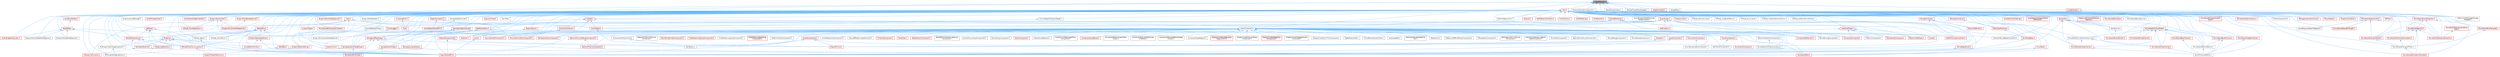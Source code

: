 digraph "ScopeRWLock.h"
{
 // INTERACTIVE_SVG=YES
 // LATEX_PDF_SIZE
  bgcolor="transparent";
  edge [fontname=Helvetica,fontsize=10,labelfontname=Helvetica,labelfontsize=10];
  node [fontname=Helvetica,fontsize=10,shape=box,height=0.2,width=0.4];
  Node1 [id="Node000001",label="ScopeRWLock.h",height=0.2,width=0.4,color="gray40", fillcolor="grey60", style="filled", fontcolor="black",tooltip=" "];
  Node1 -> Node2 [id="edge1_Node000001_Node000002",dir="back",color="steelblue1",style="solid",tooltip=" "];
  Node2 [id="Node000002",label="ActorComponent.h",height=0.2,width=0.4,color="grey40", fillcolor="white", style="filled",URL="$da/db1/ActorComponent_8h.html",tooltip=" "];
  Node2 -> Node3 [id="edge2_Node000002_Node000003",dir="back",color="steelblue1",style="solid",tooltip=" "];
  Node3 [id="Node000003",label="AIPerceptionComponent.h",height=0.2,width=0.4,color="grey40", fillcolor="white", style="filled",URL="$d6/d0a/AIPerceptionComponent_8h.html",tooltip=" "];
  Node2 -> Node4 [id="edge3_Node000002_Node000004",dir="back",color="steelblue1",style="solid",tooltip=" "];
  Node4 [id="Node000004",label="AIPerceptionStimuliSource\lComponent.h",height=0.2,width=0.4,color="grey40", fillcolor="white", style="filled",URL="$df/da3/AIPerceptionStimuliSourceComponent_8h.html",tooltip=" "];
  Node2 -> Node5 [id="edge4_Node000002_Node000005",dir="back",color="steelblue1",style="solid",tooltip=" "];
  Node5 [id="Node000005",label="ActorTextureStreamingBuild\lDataComponent.h",height=0.2,width=0.4,color="grey40", fillcolor="white", style="filled",URL="$d2/d6d/ActorTextureStreamingBuildDataComponent_8h.html",tooltip=" "];
  Node2 -> Node6 [id="edge5_Node000002_Node000006",dir="back",color="steelblue1",style="solid",tooltip=" "];
  Node6 [id="Node000006",label="AnimNextComponent.h",height=0.2,width=0.4,color="grey40", fillcolor="white", style="filled",URL="$d2/d67/AnimNextComponent_8h.html",tooltip=" "];
  Node2 -> Node7 [id="edge6_Node000002_Node000007",dir="back",color="steelblue1",style="solid",tooltip=" "];
  Node7 [id="Node000007",label="ApplicationLifecycleComponent.h",height=0.2,width=0.4,color="grey40", fillcolor="white", style="filled",URL="$de/db6/ApplicationLifecycleComponent_8h.html",tooltip=" "];
  Node2 -> Node8 [id="edge7_Node000002_Node000008",dir="back",color="steelblue1",style="solid",tooltip=" "];
  Node8 [id="Node000008",label="AsyncPhysicsInputComponent.h",height=0.2,width=0.4,color="grey40", fillcolor="white", style="filled",URL="$da/d20/AsyncPhysicsInputComponent_8h.html",tooltip=" "];
  Node2 -> Node9 [id="edge8_Node000002_Node000009",dir="back",color="steelblue1",style="solid",tooltip=" "];
  Node9 [id="Node000009",label="BlackboardComponent.h",height=0.2,width=0.4,color="red", fillcolor="#FFF0F0", style="filled",URL="$d9/d2d/BlackboardComponent_8h.html",tooltip=" "];
  Node2 -> Node35 [id="edge9_Node000002_Node000035",dir="back",color="steelblue1",style="solid",tooltip=" "];
  Node35 [id="Node000035",label="BlueprintComponentNodeSpawner.h",height=0.2,width=0.4,color="grey40", fillcolor="white", style="filled",URL="$d2/d98/BlueprintComponentNodeSpawner_8h.html",tooltip=" "];
  Node2 -> Node36 [id="edge10_Node000002_Node000036",dir="back",color="steelblue1",style="solid",tooltip=" "];
  Node36 [id="Node000036",label="BlueprintGraphDefinitions.h",height=0.2,width=0.4,color="red", fillcolor="#FFF0F0", style="filled",URL="$d7/d5e/BlueprintGraphDefinitions_8h.html",tooltip=" "];
  Node2 -> Node38 [id="edge11_Node000002_Node000038",dir="back",color="steelblue1",style="solid",tooltip=" "];
  Node38 [id="Node000038",label="BoundsCopyComponent.h",height=0.2,width=0.4,color="grey40", fillcolor="white", style="filled",URL="$d2/d10/BoundsCopyComponent_8h.html",tooltip=" "];
  Node2 -> Node39 [id="edge12_Node000002_Node000039",dir="back",color="steelblue1",style="solid",tooltip=" "];
  Node39 [id="Node000039",label="BrainComponent.h",height=0.2,width=0.4,color="red", fillcolor="#FFF0F0", style="filled",URL="$d6/dc0/BrainComponent_8h.html",tooltip=" "];
  Node2 -> Node68 [id="edge13_Node000002_Node000068",dir="back",color="steelblue1",style="solid",tooltip=" "];
  Node68 [id="Node000068",label="ChaosMoverBackend.h",height=0.2,width=0.4,color="grey40", fillcolor="white", style="filled",URL="$de/d0f/ChaosMoverBackend_8h.html",tooltip=" "];
  Node2 -> Node69 [id="edge14_Node000002_Node000069",dir="back",color="steelblue1",style="solid",tooltip=" "];
  Node69 [id="Node000069",label="Character.h",height=0.2,width=0.4,color="red", fillcolor="#FFF0F0", style="filled",URL="$db/dc7/Character_8h.html",tooltip=" "];
  Node69 -> Node72 [id="edge15_Node000069_Node000072",dir="back",color="steelblue1",style="solid",tooltip=" "];
  Node72 [id="Node000072",label="EngineMinimal.h",height=0.2,width=0.4,color="red", fillcolor="#FFF0F0", style="filled",URL="$d0/d2c/EngineMinimal_8h.html",tooltip=" "];
  Node2 -> Node74 [id="edge16_Node000002_Node000074",dir="back",color="steelblue1",style="solid",tooltip=" "];
  Node74 [id="Node000074",label="ClusterUnionReplicatedProxy\lComponent.h",height=0.2,width=0.4,color="grey40", fillcolor="white", style="filled",URL="$da/d2c/ClusterUnionReplicatedProxyComponent_8h.html",tooltip=" "];
  Node2 -> Node75 [id="edge17_Node000002_Node000075",dir="back",color="steelblue1",style="solid",tooltip=" "];
  Node75 [id="Node000075",label="ComponentAssetBroker.h",height=0.2,width=0.4,color="red", fillcolor="#FFF0F0", style="filled",URL="$da/ddd/ComponentAssetBroker_8h.html",tooltip=" "];
  Node2 -> Node77 [id="edge18_Node000002_Node000077",dir="back",color="steelblue1",style="solid",tooltip=" "];
  Node77 [id="Node000077",label="ComponentEditorContextMenu\lContex.h",height=0.2,width=0.4,color="grey40", fillcolor="white", style="filled",URL="$db/d71/ComponentEditorContextMenuContex_8h.html",tooltip=" "];
  Node2 -> Node78 [id="edge19_Node000002_Node000078",dir="back",color="steelblue1",style="solid",tooltip=" "];
  Node78 [id="Node000078",label="ComponentEditorUtils.h",height=0.2,width=0.4,color="red", fillcolor="#FFF0F0", style="filled",URL="$d0/d4b/ComponentEditorUtils_8h.html",tooltip=" "];
  Node2 -> Node81 [id="edge20_Node000002_Node000081",dir="back",color="steelblue1",style="solid",tooltip=" "];
  Node81 [id="Node000081",label="ComponentElementEditorCopy\lAndPaste.h",height=0.2,width=0.4,color="grey40", fillcolor="white", style="filled",URL="$da/d37/ComponentElementEditorCopyAndPaste_8h.html",tooltip=" "];
  Node2 -> Node82 [id="edge21_Node000002_Node000082",dir="back",color="steelblue1",style="solid",tooltip=" "];
  Node82 [id="Node000082",label="ComponentRecreateRenderState\lContext.h",height=0.2,width=0.4,color="grey40", fillcolor="white", style="filled",URL="$de/dd0/ComponentRecreateRenderStateContext_8h.html",tooltip=" "];
  Node2 -> Node83 [id="edge22_Node000002_Node000083",dir="back",color="steelblue1",style="solid",tooltip=" "];
  Node83 [id="Node000083",label="ComponentTypeRegistry.h",height=0.2,width=0.4,color="grey40", fillcolor="white", style="filled",URL="$dd/d81/ComponentTypeRegistry_8h.html",tooltip=" "];
  Node2 -> Node84 [id="edge23_Node000002_Node000084",dir="back",color="steelblue1",style="solid",tooltip=" "];
  Node84 [id="Node000084",label="ComponentVisualizer.h",height=0.2,width=0.4,color="red", fillcolor="#FFF0F0", style="filled",URL="$d3/d9b/ComponentVisualizer_8h.html",tooltip=" "];
  Node2 -> Node88 [id="edge24_Node000002_Node000088",dir="back",color="steelblue1",style="solid",tooltip=" "];
  Node88 [id="Node000088",label="DisplayClusterConfiguration\lTypes_ICVFX.h",height=0.2,width=0.4,color="red", fillcolor="#FFF0F0", style="filled",URL="$d3/dc4/DisplayClusterConfigurationTypes__ICVFX_8h.html",tooltip=" "];
  Node2 -> Node101 [id="edge25_Node000002_Node000101",dir="back",color="steelblue1",style="solid",tooltip=" "];
  Node101 [id="Node000101",label="DisplayClusterPreviewShare\lComponent.h",height=0.2,width=0.4,color="grey40", fillcolor="white", style="filled",URL="$d0/d2c/DisplayClusterPreviewShareComponent_8h.html",tooltip=" "];
  Node2 -> Node102 [id="edge26_Node000002_Node000102",dir="back",color="steelblue1",style="solid",tooltip=" "];
  Node102 [id="Node000102",label="DisplayClusterStageActor\lComponent.h",height=0.2,width=0.4,color="red", fillcolor="#FFF0F0", style="filled",URL="$d6/d98/DisplayClusterStageActorComponent_8h.html",tooltip=" "];
  Node2 -> Node105 [id="edge27_Node000002_Node000105",dir="back",color="steelblue1",style="solid",tooltip=" "];
  Node105 [id="Node000105",label="DisplayClusterStageGeometry\lComponent.h",height=0.2,width=0.4,color="grey40", fillcolor="white", style="filled",URL="$d2/df3/DisplayClusterStageGeometryComponent_8h.html",tooltip=" "];
  Node2 -> Node106 [id="edge28_Node000002_Node000106",dir="back",color="steelblue1",style="solid",tooltip=" "];
  Node106 [id="Node000106",label="DisplayClusterSyncTickComponent.h",height=0.2,width=0.4,color="grey40", fillcolor="white", style="filled",URL="$d5/d00/DisplayClusterSyncTickComponent_8h.html",tooltip=" "];
  Node2 -> Node107 [id="edge29_Node000002_Node000107",dir="back",color="steelblue1",style="solid",tooltip=" "];
  Node107 [id="Node000107",label="DlgReferenceTree.h",height=0.2,width=0.4,color="grey40", fillcolor="white", style="filled",URL="$db/dd3/DlgReferenceTree_8h.html",tooltip=" "];
  Node2 -> Node72 [id="edge30_Node000002_Node000072",dir="back",color="steelblue1",style="solid",tooltip=" "];
  Node2 -> Node108 [id="edge31_Node000002_Node000108",dir="back",color="steelblue1",style="solid",tooltip=" "];
  Node108 [id="Node000108",label="EngineSharedPCH.h",height=0.2,width=0.4,color="red", fillcolor="#FFF0F0", style="filled",URL="$dc/dbb/EngineSharedPCH_8h.html",tooltip=" "];
  Node2 -> Node110 [id="edge32_Node000002_Node000110",dir="back",color="steelblue1",style="solid",tooltip=" "];
  Node110 [id="Node000110",label="GameplayTasksComponent.h",height=0.2,width=0.4,color="red", fillcolor="#FFF0F0", style="filled",URL="$d6/d36/GameplayTasksComponent_8h.html",tooltip=" "];
  Node2 -> Node112 [id="edge33_Node000002_Node000112",dir="back",color="steelblue1",style="solid",tooltip=" "];
  Node112 [id="Node000112",label="InputComponent.h",height=0.2,width=0.4,color="red", fillcolor="#FFF0F0", style="filled",URL="$d4/de7/InputComponent_8h.html",tooltip=" "];
  Node112 -> Node72 [id="edge34_Node000112_Node000072",dir="back",color="steelblue1",style="solid",tooltip=" "];
  Node112 -> Node108 [id="edge35_Node000112_Node000108",dir="back",color="steelblue1",style="solid",tooltip=" "];
  Node2 -> Node116 [id="edge36_Node000002_Node000116",dir="back",color="steelblue1",style="solid",tooltip=" "];
  Node116 [id="Node000116",label="KismetReinstanceUtilities.h",height=0.2,width=0.4,color="grey40", fillcolor="white", style="filled",URL="$d4/dae/KismetReinstanceUtilities_8h.html",tooltip=" "];
  Node2 -> Node117 [id="edge37_Node000002_Node000117",dir="back",color="steelblue1",style="solid",tooltip=" "];
  Node117 [id="Node000117",label="LODSyncComponent.h",height=0.2,width=0.4,color="grey40", fillcolor="white", style="filled",URL="$d0/dbf/LODSyncComponent_8h.html",tooltip=" "];
  Node2 -> Node118 [id="edge38_Node000002_Node000118",dir="back",color="steelblue1",style="solid",tooltip=" "];
  Node118 [id="Node000118",label="LandscapeEdit.h",height=0.2,width=0.4,color="grey40", fillcolor="white", style="filled",URL="$df/d61/LandscapeEdit_8h.html",tooltip=" "];
  Node2 -> Node119 [id="edge39_Node000002_Node000119",dir="back",color="steelblue1",style="solid",tooltip=" "];
  Node119 [id="Node000119",label="Level.h",height=0.2,width=0.4,color="red", fillcolor="#FFF0F0", style="filled",URL="$d9/da2/Level_8h.html",tooltip=" "];
  Node119 -> Node108 [id="edge40_Node000119_Node000108",dir="back",color="steelblue1",style="solid",tooltip=" "];
  Node2 -> Node373 [id="edge41_Node000002_Node000373",dir="back",color="steelblue1",style="solid",tooltip=" "];
  Node373 [id="Node000373",label="MarkActorRenderStateDirty\lTask.h",height=0.2,width=0.4,color="grey40", fillcolor="white", style="filled",URL="$d0/d61/MarkActorRenderStateDirtyTask_8h.html",tooltip=" "];
  Node2 -> Node374 [id="edge42_Node000002_Node000374",dir="back",color="steelblue1",style="solid",tooltip=" "];
  Node374 [id="Node000374",label="MaterialList.h",height=0.2,width=0.4,color="grey40", fillcolor="white", style="filled",URL="$df/d0c/MaterialList_8h.html",tooltip=" "];
  Node2 -> Node375 [id="edge43_Node000002_Node000375",dir="back",color="steelblue1",style="solid",tooltip=" "];
  Node375 [id="Node000375",label="MetasoundOfflinePlayerComponent.h",height=0.2,width=0.4,color="grey40", fillcolor="white", style="filled",URL="$d8/d8f/MetasoundOfflinePlayerComponent_8h.html",tooltip=" "];
  Node2 -> Node376 [id="edge44_Node000002_Node000376",dir="back",color="steelblue1",style="solid",tooltip=" "];
  Node376 [id="Node000376",label="ModularVehicleBaseComponent.h",height=0.2,width=0.4,color="grey40", fillcolor="white", style="filled",URL="$d3/dc7/ModularVehicleBaseComponent_8h.html",tooltip=" "];
  Node2 -> Node377 [id="edge45_Node000002_Node000377",dir="back",color="steelblue1",style="solid",tooltip=" "];
  Node377 [id="Node000377",label="MovementComponent.h",height=0.2,width=0.4,color="red", fillcolor="#FFF0F0", style="filled",URL="$dd/dc8/MovementComponent_8h.html",tooltip=" "];
  Node2 -> Node404 [id="edge46_Node000002_Node000404",dir="back",color="steelblue1",style="solid",tooltip=" "];
  Node404 [id="Node000404",label="MoverComponent.h",height=0.2,width=0.4,color="red", fillcolor="#FFF0F0", style="filled",URL="$dc/d95/MoverComponent_8h.html",tooltip=" "];
  Node404 -> Node409 [id="edge47_Node000404_Node000409",dir="back",color="steelblue1",style="solid",tooltip=" "];
  Node409 [id="Node000409",label="NavMoverComponent.h",height=0.2,width=0.4,color="grey40", fillcolor="white", style="filled",URL="$df/dbc/NavMoverComponent_8h.html",tooltip=" "];
  Node2 -> Node412 [id="edge48_Node000002_Node000412",dir="back",color="steelblue1",style="solid",tooltip=" "];
  Node412 [id="Node000412",label="MoverDebugComponent.h",height=0.2,width=0.4,color="grey40", fillcolor="white", style="filled",URL="$d8/d6c/MoverDebugComponent_8h.html",tooltip=" "];
  Node2 -> Node413 [id="edge49_Node000002_Node000413",dir="back",color="steelblue1",style="solid",tooltip=" "];
  Node413 [id="Node000413",label="MoverNetworkPredictionLiaison.h",height=0.2,width=0.4,color="grey40", fillcolor="white", style="filled",URL="$d3/da4/MoverNetworkPredictionLiaison_8h.html",tooltip=" "];
  Node2 -> Node414 [id="edge50_Node000002_Node000414",dir="back",color="steelblue1",style="solid",tooltip=" "];
  Node414 [id="Node000414",label="MoverStandaloneLiaison.h",height=0.2,width=0.4,color="grey40", fillcolor="white", style="filled",URL="$dd/d84/MoverStandaloneLiaison_8h.html",tooltip=" "];
  Node2 -> Node415 [id="edge51_Node000002_Node000415",dir="back",color="steelblue1",style="solid",tooltip=" "];
  Node415 [id="Node000415",label="MusicClockComponent.h",height=0.2,width=0.4,color="red", fillcolor="#FFF0F0", style="filled",URL="$dc/dd9/MusicClockComponent_8h.html",tooltip=" "];
  Node415 -> Node417 [id="edge52_Node000415_Node000417",dir="back",color="steelblue1",style="solid",tooltip=" "];
  Node417 [id="Node000417",label="MusicTempometerComponent.h",height=0.2,width=0.4,color="grey40", fillcolor="white", style="filled",URL="$d9/ddf/MusicTempometerComponent_8h.html",tooltip=" "];
  Node2 -> Node417 [id="edge53_Node000002_Node000417",dir="back",color="steelblue1",style="solid",tooltip=" "];
  Node2 -> Node409 [id="edge54_Node000002_Node000409",dir="back",color="steelblue1",style="solid",tooltip=" "];
  Node2 -> Node392 [id="edge55_Node000002_Node000392",dir="back",color="steelblue1",style="solid",tooltip=" "];
  Node392 [id="Node000392",label="NetworkPhysicsComponent.h",height=0.2,width=0.4,color="red", fillcolor="#FFF0F0", style="filled",URL="$d5/dcb/NetworkPhysicsComponent_8h.html",tooltip=" "];
  Node2 -> Node418 [id="edge56_Node000002_Node000418",dir="back",color="steelblue1",style="solid",tooltip=" "];
  Node418 [id="Node000418",label="NetworkPhysicsSettingsComponent.h",height=0.2,width=0.4,color="red", fillcolor="#FFF0F0", style="filled",URL="$dc/dea/NetworkPhysicsSettingsComponent_8h.html",tooltip=" "];
  Node418 -> Node392 [id="edge57_Node000418_Node000392",dir="back",color="steelblue1",style="solid",tooltip=" "];
  Node2 -> Node420 [id="edge58_Node000002_Node000420",dir="back",color="steelblue1",style="solid",tooltip=" "];
  Node420 [id="Node000420",label="NetworkPredictionComponent.h",height=0.2,width=0.4,color="grey40", fillcolor="white", style="filled",URL="$d9/d97/NetworkPredictionComponent_8h.html",tooltip=" "];
  Node420 -> Node413 [id="edge59_Node000420_Node000413",dir="back",color="steelblue1",style="solid",tooltip=" "];
  Node2 -> Node421 [id="edge60_Node000002_Node000421",dir="back",color="steelblue1",style="solid",tooltip=" "];
  Node421 [id="Node000421",label="NetworkPredictionPhysics\lComponent.h",height=0.2,width=0.4,color="grey40", fillcolor="white", style="filled",URL="$d1/d6b/NetworkPredictionPhysicsComponent_8h.html",tooltip=" "];
  Node2 -> Node380 [id="edge61_Node000002_Node000380",dir="back",color="steelblue1",style="solid",tooltip=" "];
  Node380 [id="Node000380",label="PathFollowingComponent.h",height=0.2,width=0.4,color="red", fillcolor="#FFF0F0", style="filled",URL="$d5/d0b/PathFollowingComponent_8h.html",tooltip=" "];
  Node2 -> Node422 [id="edge62_Node000002_Node000422",dir="back",color="steelblue1",style="solid",tooltip=" "];
  Node422 [id="Node000422",label="PawnNoiseEmitterComponent.h",height=0.2,width=0.4,color="red", fillcolor="#FFF0F0", style="filled",URL="$de/d71/PawnNoiseEmitterComponent_8h.html",tooltip=" "];
  Node2 -> Node423 [id="edge63_Node000002_Node000423",dir="back",color="steelblue1",style="solid",tooltip=" "];
  Node423 [id="Node000423",label="PawnSensingComponent.h",height=0.2,width=0.4,color="grey40", fillcolor="white", style="filled",URL="$d0/d30/PawnSensingComponent_8h.html",tooltip=" "];
  Node2 -> Node424 [id="edge64_Node000002_Node000424",dir="back",color="steelblue1",style="solid",tooltip=" "];
  Node424 [id="Node000424",label="PhysicalAnimationComponent.h",height=0.2,width=0.4,color="red", fillcolor="#FFF0F0", style="filled",URL="$de/d7f/PhysicalAnimationComponent_8h.html",tooltip=" "];
  Node2 -> Node426 [id="edge65_Node000002_Node000426",dir="back",color="steelblue1",style="solid",tooltip=" "];
  Node426 [id="Node000426",label="PhysicsHandleComponent.h",height=0.2,width=0.4,color="red", fillcolor="#FFF0F0", style="filled",URL="$d5/dd0/PhysicsHandleComponent_8h.html",tooltip=" "];
  Node2 -> Node427 [id="edge66_Node000002_Node000427",dir="back",color="steelblue1",style="solid",tooltip=" "];
  Node427 [id="Node000427",label="PixelStreaming2InputComponent.h",height=0.2,width=0.4,color="red", fillcolor="#FFF0F0", style="filled",URL="$da/dda/PixelStreaming2InputComponent_8h.html",tooltip=" "];
  Node2 -> Node429 [id="edge67_Node000002_Node000429",dir="back",color="steelblue1",style="solid",tooltip=" "];
  Node429 [id="Node000429",label="PixelStreamingInputComponent.h",height=0.2,width=0.4,color="grey40", fillcolor="white", style="filled",URL="$d5/d26/PixelStreamingInputComponent_8h.html",tooltip=" "];
  Node2 -> Node430 [id="edge68_Node000002_Node000430",dir="back",color="steelblue1",style="solid",tooltip=" "];
  Node430 [id="Node000430",label="PixelStreamingSignalling\lComponent.h",height=0.2,width=0.4,color="red", fillcolor="#FFF0F0", style="filled",URL="$df/d48/PixelStreamingSignallingComponent_8h.html",tooltip=" "];
  Node2 -> Node432 [id="edge69_Node000002_Node000432",dir="back",color="steelblue1",style="solid",tooltip=" "];
  Node432 [id="Node000432",label="PlatformEventsComponent.h",height=0.2,width=0.4,color="grey40", fillcolor="white", style="filled",URL="$d7/db9/PlatformEventsComponent_8h.html",tooltip=" "];
  Node2 -> Node433 [id="edge70_Node000002_Node000433",dir="back",color="steelblue1",style="solid",tooltip=" "];
  Node433 [id="Node000433",label="SComponentClassCombo.h",height=0.2,width=0.4,color="grey40", fillcolor="white", style="filled",URL="$dc/df2/SComponentClassCombo_8h.html",tooltip=" "];
  Node433 -> Node302 [id="edge71_Node000433_Node000302",dir="back",color="steelblue1",style="solid",tooltip=" "];
  Node302 [id="Node000302",label="SSCSEditor.h",height=0.2,width=0.4,color="grey40", fillcolor="white", style="filled",URL="$d0/d2e/SSCSEditor_8h.html",tooltip=" "];
  Node2 -> Node302 [id="edge72_Node000002_Node000302",dir="back",color="steelblue1",style="solid",tooltip=" "];
  Node2 -> Node434 [id="edge73_Node000002_Node000434",dir="back",color="steelblue1",style="solid",tooltip=" "];
  Node434 [id="Node000434",label="SceneComponent.h",height=0.2,width=0.4,color="red", fillcolor="#FFF0F0", style="filled",URL="$dd/de8/SceneComponent_8h.html",tooltip=" "];
  Node434 -> Node72 [id="edge74_Node000434_Node000072",dir="back",color="steelblue1",style="solid",tooltip=" "];
  Node434 -> Node108 [id="edge75_Node000434_Node000108",dir="back",color="steelblue1",style="solid",tooltip=" "];
  Node434 -> Node377 [id="edge76_Node000434_Node000377",dir="back",color="steelblue1",style="solid",tooltip=" "];
  Node434 -> Node302 [id="edge77_Node000434_Node000302",dir="back",color="steelblue1",style="solid",tooltip=" "];
  Node2 -> Node1872 [id="edge78_Node000002_Node001872",dir="back",color="steelblue1",style="solid",tooltip=" "];
  Node1872 [id="Node001872",label="Selection.h",height=0.2,width=0.4,color="red", fillcolor="#FFF0F0", style="filled",URL="$d9/d60/Editor_2UnrealEd_2Public_2Selection_8h.html",tooltip=" "];
  Node2 -> Node1877 [id="edge79_Node000002_Node001877",dir="back",color="steelblue1",style="solid",tooltip=" "];
  Node1877 [id="Node001877",label="SmartObjectUserComponent.h",height=0.2,width=0.4,color="grey40", fillcolor="white", style="filled",URL="$d5/d23/SmartObjectUserComponent_8h.html",tooltip=" "];
  Node2 -> Node1878 [id="edge80_Node000002_Node001878",dir="back",color="steelblue1",style="solid",tooltip=" "];
  Node1878 [id="Node001878",label="SourceEffectEnvelopeFollower.h",height=0.2,width=0.4,color="grey40", fillcolor="white", style="filled",URL="$d9/d77/SourceEffectEnvelopeFollower_8h.html",tooltip=" "];
  Node2 -> Node1879 [id="edge81_Node000002_Node001879",dir="back",color="steelblue1",style="solid",tooltip=" "];
  Node1879 [id="Node001879",label="TimelineComponent.h",height=0.2,width=0.4,color="red", fillcolor="#FFF0F0", style="filled",URL="$d8/d17/TimelineComponent_8h.html",tooltip=" "];
  Node2 -> Node783 [id="edge82_Node000002_Node000783",dir="back",color="steelblue1",style="solid",tooltip=" "];
  Node783 [id="Node000783",label="TraceFilter.h",height=0.2,width=0.4,color="red", fillcolor="#FFF0F0", style="filled",URL="$de/dc1/TraceFilter_8h.html",tooltip=" "];
  Node2 -> Node1881 [id="edge83_Node000002_Node001881",dir="back",color="steelblue1",style="solid",tooltip=" "];
  Node1881 [id="Node001881",label="WaterTerrainComponent.h",height=0.2,width=0.4,color="red", fillcolor="#FFF0F0", style="filled",URL="$d2/dd6/WaterTerrainComponent_8h.html",tooltip=" "];
  Node2 -> Node1882 [id="edge84_Node000002_Node001882",dir="back",color="steelblue1",style="solid",tooltip=" "];
  Node1882 [id="Node001882",label="WorldPartitionStreamingSource\lComponent.h",height=0.2,width=0.4,color="grey40", fillcolor="white", style="filled",URL="$dd/d3c/WorldPartitionStreamingSourceComponent_8h.html",tooltip=" "];
  Node1 -> Node1883 [id="edge85_Node000001_Node001883",dir="back",color="steelblue1",style="solid",tooltip=" "];
  Node1883 [id="Node001883",label="Class.h",height=0.2,width=0.4,color="red", fillcolor="#FFF0F0", style="filled",URL="$d4/d05/Class_8h.html",tooltip=" "];
  Node1883 -> Node1884 [id="edge86_Node001883_Node001884",dir="back",color="steelblue1",style="solid",tooltip=" "];
  Node1884 [id="Node001884",label="ARFilter.h",height=0.2,width=0.4,color="red", fillcolor="#FFF0F0", style="filled",URL="$da/df2/ARFilter_8h.html",tooltip=" "];
  Node1883 -> Node1964 [id="edge87_Node001883_Node001964",dir="back",color="steelblue1",style="solid",tooltip=" "];
  Node1964 [id="Node001964",label="AnimNodeBase.h",height=0.2,width=0.4,color="red", fillcolor="#FFF0F0", style="filled",URL="$d9/dce/AnimNodeBase_8h.html",tooltip=" "];
  Node1964 -> Node108 [id="edge88_Node001964_Node000108",dir="back",color="steelblue1",style="solid",tooltip=" "];
  Node1883 -> Node1983 [id="edge89_Node001883_Node001983",dir="back",color="steelblue1",style="solid",tooltip=" "];
  Node1983 [id="Node001983",label="ArchiveObjectPropertyMapper.h",height=0.2,width=0.4,color="grey40", fillcolor="white", style="filled",URL="$dc/d9a/ArchiveObjectPropertyMapper_8h.html",tooltip=" "];
  Node1983 -> Node1984 [id="edge90_Node001983_Node001984",dir="back",color="steelblue1",style="solid",tooltip=" "];
  Node1984 [id="Node001984",label="CoreUObject.h",height=0.2,width=0.4,color="red", fillcolor="#FFF0F0", style="filled",URL="$d0/ded/CoreUObject_8h.html",tooltip=" "];
  Node1984 -> Node72 [id="edge91_Node001984_Node000072",dir="back",color="steelblue1",style="solid",tooltip=" "];
  Node1883 -> Node1989 [id="edge92_Node001883_Node001989",dir="back",color="steelblue1",style="solid",tooltip=" "];
  Node1989 [id="Node001989",label="AssetBundleData.h",height=0.2,width=0.4,color="red", fillcolor="#FFF0F0", style="filled",URL="$df/d47/AssetBundleData_8h.html",tooltip=" "];
  Node1989 -> Node1990 [id="edge93_Node001989_Node001990",dir="back",color="steelblue1",style="solid",tooltip=" "];
  Node1990 [id="Node001990",label="AssetData.h",height=0.2,width=0.4,color="red", fillcolor="#FFF0F0", style="filled",URL="$d9/d19/AssetData_8h.html",tooltip=" "];
  Node1990 -> Node2016 [id="edge94_Node001990_Node002016",dir="back",color="steelblue1",style="solid",tooltip=" "];
  Node2016 [id="Node002016",label="AudioWidgetSubsystem.h",height=0.2,width=0.4,color="red", fillcolor="#FFF0F0", style="filled",URL="$de/d1b/AudioWidgetSubsystem_8h.html",tooltip=" "];
  Node1990 -> Node2017 [id="edge95_Node001990_Node002017",dir="back",color="steelblue1",style="solid",tooltip=" "];
  Node2017 [id="Node002017",label="BlueprintActionDatabaseRegistrar.h",height=0.2,width=0.4,color="grey40", fillcolor="white", style="filled",URL="$d5/d5d/BlueprintActionDatabaseRegistrar_8h.html",tooltip=" "];
  Node1990 -> Node2018 [id="edge96_Node001990_Node002018",dir="back",color="steelblue1",style="solid",tooltip=" "];
  Node2018 [id="Node002018",label="BlueprintAssetNodeSpawner.h",height=0.2,width=0.4,color="grey40", fillcolor="white", style="filled",URL="$d2/d56/BlueprintAssetNodeSpawner_8h.html",tooltip=" "];
  Node1990 -> Node2100 [id="edge97_Node001990_Node002100",dir="back",color="steelblue1",style="solid",tooltip=" "];
  Node2100 [id="Node002100",label="EdGraphSchema_K2.h",height=0.2,width=0.4,color="red", fillcolor="#FFF0F0", style="filled",URL="$d0/dcf/EdGraphSchema__K2_8h.html",tooltip=" "];
  Node2100 -> Node2103 [id="edge98_Node002100_Node002103",dir="back",color="steelblue1",style="solid",tooltip=" "];
  Node2103 [id="Node002103",label="BlueprintEditorUtils.h",height=0.2,width=0.4,color="red", fillcolor="#FFF0F0", style="filled",URL="$d7/d3d/BlueprintEditorUtils_8h.html",tooltip=" "];
  Node2100 -> Node36 [id="edge99_Node002100_Node000036",dir="back",color="steelblue1",style="solid",tooltip=" "];
  Node2100 -> Node2104 [id="edge100_Node002100_Node002104",dir="back",color="steelblue1",style="solid",tooltip=" "];
  Node2104 [id="Node002104",label="EdGraphSchema_K2_Actions.h",height=0.2,width=0.4,color="red", fillcolor="#FFF0F0", style="filled",URL="$d8/d9c/EdGraphSchema__K2__Actions_8h.html",tooltip=" "];
  Node2104 -> Node36 [id="edge101_Node002104_Node000036",dir="back",color="steelblue1",style="solid",tooltip=" "];
  Node1990 -> Node108 [id="edge102_Node001990_Node000108",dir="back",color="steelblue1",style="solid",tooltip=" "];
  Node1883 -> Node2200 [id="edge103_Node001883_Node002200",dir="back",color="steelblue1",style="solid",tooltip=" "];
  Node2200 [id="Node002200",label="AssetCompilingManager.h",height=0.2,width=0.4,color="grey40", fillcolor="white", style="filled",URL="$d2/d23/AssetCompilingManager_8h.html",tooltip=" "];
  Node1883 -> Node1990 [id="edge104_Node001883_Node001990",dir="back",color="steelblue1",style="solid",tooltip=" "];
  Node1883 -> Node2201 [id="edge105_Node001883_Node002201",dir="back",color="steelblue1",style="solid",tooltip=" "];
  Node2201 [id="Node002201",label="AssetManagerTypes.h",height=0.2,width=0.4,color="red", fillcolor="#FFF0F0", style="filled",URL="$d6/d98/AssetManagerTypes_8h.html",tooltip=" "];
  Node1883 -> Node2203 [id="edge106_Node001883_Node002203",dir="back",color="steelblue1",style="solid",tooltip=" "];
  Node2203 [id="Node002203",label="Attenuation.h",height=0.2,width=0.4,color="red", fillcolor="#FFF0F0", style="filled",URL="$d3/d18/Attenuation_8h.html",tooltip=" "];
  Node1883 -> Node2215 [id="edge107_Node001883_Node002215",dir="back",color="steelblue1",style="solid",tooltip=" "];
  Node2215 [id="Node002215",label="AttributesContainer.h",height=0.2,width=0.4,color="red", fillcolor="#FFF0F0", style="filled",URL="$d7/db7/AttributesContainer_8h.html",tooltip=" "];
  Node2215 -> Node2216 [id="edge108_Node002215_Node002216",dir="back",color="steelblue1",style="solid",tooltip=" "];
  Node2216 [id="Node002216",label="AttributesRuntime.h",height=0.2,width=0.4,color="red", fillcolor="#FFF0F0", style="filled",URL="$dc/dc1/AttributesRuntime_8h.html",tooltip=" "];
  Node2216 -> Node1964 [id="edge109_Node002216_Node001964",dir="back",color="steelblue1",style="solid",tooltip=" "];
  Node1883 -> Node2216 [id="edge110_Node001883_Node002216",dir="back",color="steelblue1",style="solid",tooltip=" "];
  Node1883 -> Node2224 [id="edge111_Node001883_Node002224",dir="back",color="steelblue1",style="solid",tooltip=" "];
  Node2224 [id="Node002224",label="AudioPanelWidgetInterface.h",height=0.2,width=0.4,color="red", fillcolor="#FFF0F0", style="filled",URL="$da/d52/AudioPanelWidgetInterface_8h.html",tooltip=" "];
  Node1883 -> Node489 [id="edge112_Node001883_Node000489",dir="back",color="steelblue1",style="solid",tooltip=" "];
  Node489 [id="Node000489",label="AudioVolume.h",height=0.2,width=0.4,color="red", fillcolor="#FFF0F0", style="filled",URL="$dd/dbb/AudioVolume_8h.html",tooltip=" "];
  Node489 -> Node108 [id="edge113_Node000489_Node000108",dir="back",color="steelblue1",style="solid",tooltip=" "];
  Node1883 -> Node2016 [id="edge114_Node001883_Node002016",dir="back",color="steelblue1",style="solid",tooltip=" "];
  Node1883 -> Node294 [id="edge115_Node001883_Node000294",dir="back",color="steelblue1",style="solid",tooltip=" "];
  Node294 [id="Node000294",label="BPVariableDragDropAction.h",height=0.2,width=0.4,color="grey40", fillcolor="white", style="filled",URL="$dd/d23/BPVariableDragDropAction_8h.html",tooltip=" "];
  Node1883 -> Node2226 [id="edge116_Node001883_Node002226",dir="back",color="steelblue1",style="solid",tooltip=" "];
  Node2226 [id="Node002226",label="BehaviorTreeTypes.h",height=0.2,width=0.4,color="red", fillcolor="#FFF0F0", style="filled",URL="$db/d7c/BehaviorTreeTypes_8h.html",tooltip=" "];
  Node1883 -> Node2259 [id="edge117_Node001883_Node002259",dir="back",color="steelblue1",style="solid",tooltip=" "];
  Node2259 [id="Node002259",label="Blueprint.h",height=0.2,width=0.4,color="red", fillcolor="#FFF0F0", style="filled",URL="$d8/d4d/Blueprint_8h.html",tooltip=" "];
  Node2259 -> Node294 [id="edge118_Node002259_Node000294",dir="back",color="steelblue1",style="solid",tooltip=" "];
  Node2259 -> Node1875 [id="edge119_Node002259_Node001875",dir="back",color="steelblue1",style="solid",tooltip=" "];
  Node1875 [id="Node001875",label="BlueprintEditorSettings.h",height=0.2,width=0.4,color="red", fillcolor="#FFF0F0", style="filled",URL="$d4/dbc/BlueprintEditorSettings_8h.html",tooltip=" "];
  Node2259 -> Node2103 [id="edge120_Node002259_Node002103",dir="back",color="steelblue1",style="solid",tooltip=" "];
  Node2259 -> Node2104 [id="edge121_Node002259_Node002104",dir="back",color="steelblue1",style="solid",tooltip=" "];
  Node2259 -> Node108 [id="edge122_Node002259_Node000108",dir="back",color="steelblue1",style="solid",tooltip=" "];
  Node2259 -> Node1160 [id="edge123_Node002259_Node001160",dir="back",color="steelblue1",style="solid",tooltip=" "];
  Node1160 [id="Node001160",label="KismetEditorUtilities.h",height=0.2,width=0.4,color="red", fillcolor="#FFF0F0", style="filled",URL="$d4/d72/KismetEditorUtilities_8h.html",tooltip=" "];
  Node2259 -> Node2332 [id="edge124_Node002259_Node002332",dir="back",color="steelblue1",style="solid",tooltip=" "];
  Node2332 [id="Node002332",label="MemberReference.h",height=0.2,width=0.4,color="red", fillcolor="#FFF0F0", style="filled",URL="$dc/d3d/MemberReference_8h.html",tooltip=" "];
  Node2332 -> Node108 [id="edge125_Node002332_Node000108",dir="back",color="steelblue1",style="solid",tooltip=" "];
  Node2332 -> Node2040 [id="edge126_Node002332_Node002040",dir="back",color="steelblue1",style="solid",tooltip=" "];
  Node2040 [id="Node002040",label="K2Node_CallFunction.h",height=0.2,width=0.4,color="red", fillcolor="#FFF0F0", style="filled",URL="$d5/d5f/K2Node__CallFunction_8h.html",tooltip=" "];
  Node2259 -> Node299 [id="edge127_Node002259_Node000299",dir="back",color="steelblue1",style="solid",tooltip=" "];
  Node299 [id="Node000299",label="MyBlueprintItemDragDropAction.h",height=0.2,width=0.4,color="grey40", fillcolor="white", style="filled",URL="$da/d11/MyBlueprintItemDragDropAction_8h.html",tooltip=" "];
  Node299 -> Node294 [id="edge128_Node000299_Node000294",dir="back",color="steelblue1",style="solid",tooltip=" "];
  Node1883 -> Node2017 [id="edge129_Node001883_Node002017",dir="back",color="steelblue1",style="solid",tooltip=" "];
  Node1883 -> Node2342 [id="edge130_Node001883_Node002342",dir="back",color="steelblue1",style="solid",tooltip=" "];
  Node2342 [id="Node002342",label="BlueprintActionFilter.h",height=0.2,width=0.4,color="red", fillcolor="#FFF0F0", style="filled",URL="$d5/d2a/BlueprintActionFilter_8h.html",tooltip=" "];
  Node2342 -> Node35 [id="edge131_Node002342_Node000035",dir="back",color="steelblue1",style="solid",tooltip=" "];
  Node2342 -> Node2277 [id="edge132_Node002342_Node002277",dir="back",color="steelblue1",style="solid",tooltip=" "];
  Node2277 [id="Node002277",label="BlueprintFunctionNodeSpawner.h",height=0.2,width=0.4,color="red", fillcolor="#FFF0F0", style="filled",URL="$d0/d59/BlueprintFunctionNodeSpawner_8h.html",tooltip=" "];
  Node2342 -> Node2040 [id="edge133_Node002342_Node002040",dir="back",color="steelblue1",style="solid",tooltip=" "];
  Node2342 -> Node2322 [id="edge134_Node002342_Node002322",dir="back",color="steelblue1",style="solid",tooltip=" "];
  Node2322 [id="Node002322",label="K2Node_StructOperation.h",height=0.2,width=0.4,color="red", fillcolor="#FFF0F0", style="filled",URL="$d1/d1c/K2Node__StructOperation_8h.html",tooltip=" "];
  Node1883 -> Node2018 [id="edge135_Node001883_Node002018",dir="back",color="steelblue1",style="solid",tooltip=" "];
  Node1883 -> Node1875 [id="edge136_Node001883_Node001875",dir="back",color="steelblue1",style="solid",tooltip=" "];
  Node1883 -> Node2103 [id="edge137_Node001883_Node002103",dir="back",color="steelblue1",style="solid",tooltip=" "];
  Node1883 -> Node2073 [id="edge138_Node001883_Node002073",dir="back",color="steelblue1",style="solid",tooltip=" "];
  Node2073 [id="Node002073",label="BlueprintEventNodeSpawner.h",height=0.2,width=0.4,color="red", fillcolor="#FFF0F0", style="filled",URL="$d4/dd3/BlueprintEventNodeSpawner_8h.html",tooltip=" "];
  Node1883 -> Node2276 [id="edge139_Node001883_Node002276",dir="back",color="steelblue1",style="solid",tooltip=" "];
  Node2276 [id="Node002276",label="BlueprintFieldNodeSpawner.h",height=0.2,width=0.4,color="red", fillcolor="#FFF0F0", style="filled",URL="$da/d70/BlueprintFieldNodeSpawner_8h.html",tooltip=" "];
  Node2276 -> Node2277 [id="edge140_Node002276_Node002277",dir="back",color="steelblue1",style="solid",tooltip=" "];
  Node1883 -> Node2277 [id="edge141_Node001883_Node002277",dir="back",color="steelblue1",style="solid",tooltip=" "];
  Node1883 -> Node2346 [id="edge142_Node001883_Node002346",dir="back",color="steelblue1",style="solid",tooltip=" "];
  Node2346 [id="Node002346",label="BlueprintGeneratedClass.h",height=0.2,width=0.4,color="red", fillcolor="#FFF0F0", style="filled",URL="$d6/d77/BlueprintGeneratedClass_8h.html",tooltip=" "];
  Node2346 -> Node108 [id="edge143_Node002346_Node000108",dir="back",color="steelblue1",style="solid",tooltip=" "];
  Node2346 -> Node1160 [id="edge144_Node002346_Node001160",dir="back",color="steelblue1",style="solid",tooltip=" "];
  Node1883 -> Node2349 [id="edge145_Node001883_Node002349",dir="back",color="steelblue1",style="solid",tooltip=" "];
  Node2349 [id="Node002349",label="BlueprintNodeHelpers.h",height=0.2,width=0.4,color="grey40", fillcolor="white", style="filled",URL="$df/d9b/BlueprintNodeHelpers_8h.html",tooltip=" "];
  Node1883 -> Node556 [id="edge146_Node001883_Node000556",dir="back",color="steelblue1",style="solid",tooltip=" "];
  Node556 [id="Node000556",label="BodyInstance.h",height=0.2,width=0.4,color="red", fillcolor="#FFF0F0", style="filled",URL="$d3/d42/BodyInstance_8h.html",tooltip=" "];
  Node556 -> Node108 [id="edge147_Node000556_Node000108",dir="back",color="steelblue1",style="solid",tooltip=" "];
  Node1883 -> Node2335 [id="edge148_Node001883_Node002335",dir="back",color="steelblue1",style="solid",tooltip=" "];
  Node2335 [id="Node002335",label="BuiltInChannelEditors.h",height=0.2,width=0.4,color="grey40", fillcolor="white", style="filled",URL="$df/daf/BuiltInChannelEditors_8h.html",tooltip=" "];
  Node1883 -> Node2350 [id="edge149_Node001883_Node002350",dir="back",color="steelblue1",style="solid",tooltip=" "];
  Node2350 [id="Node002350",label="Casts.h",height=0.2,width=0.4,color="red", fillcolor="#FFF0F0", style="filled",URL="$d4/d55/Casts_8h.html",tooltip=" "];
  Node2350 -> Node1984 [id="edge150_Node002350_Node001984",dir="back",color="steelblue1",style="solid",tooltip=" "];
  Node2350 -> Node2358 [id="edge151_Node002350_Node002358",dir="back",color="steelblue1",style="solid",tooltip=" "];
  Node2358 [id="Node002358",label="CoreUObjectSharedPCH.h",height=0.2,width=0.4,color="red", fillcolor="#FFF0F0", style="filled",URL="$de/d2f/CoreUObjectSharedPCH_8h.html",tooltip=" "];
  Node2350 -> Node2360 [id="edge152_Node002350_Node002360",dir="back",color="steelblue1",style="solid",tooltip=" "];
  Node2360 [id="Node002360",label="EdGraph.h",height=0.2,width=0.4,color="red", fillcolor="#FFF0F0", style="filled",URL="$dd/dae/EdGraph_8h.html",tooltip=" "];
  Node2360 -> Node2103 [id="edge153_Node002360_Node002103",dir="back",color="steelblue1",style="solid",tooltip=" "];
  Node2360 -> Node2100 [id="edge154_Node002360_Node002100",dir="back",color="steelblue1",style="solid",tooltip=" "];
  Node2360 -> Node2104 [id="edge155_Node002360_Node002104",dir="back",color="steelblue1",style="solid",tooltip=" "];
  Node2360 -> Node108 [id="edge156_Node002360_Node000108",dir="back",color="steelblue1",style="solid",tooltip=" "];
  Node2350 -> Node2376 [id="edge157_Node002350_Node002376",dir="back",color="steelblue1",style="solid",tooltip=" "];
  Node2376 [id="Node002376",label="EdGraphPin.h",height=0.2,width=0.4,color="red", fillcolor="#FFF0F0", style="filled",URL="$da/d52/EdGraphPin_8h.html",tooltip=" "];
  Node2376 -> Node2259 [id="edge158_Node002376_Node002259",dir="back",color="steelblue1",style="solid",tooltip=" "];
  Node2376 -> Node2346 [id="edge159_Node002376_Node002346",dir="back",color="steelblue1",style="solid",tooltip=" "];
  Node2376 -> Node2100 [id="edge160_Node002376_Node002100",dir="back",color="steelblue1",style="solid",tooltip=" "];
  Node2376 -> Node2104 [id="edge161_Node002376_Node002104",dir="back",color="steelblue1",style="solid",tooltip=" "];
  Node2376 -> Node108 [id="edge162_Node002376_Node000108",dir="back",color="steelblue1",style="solid",tooltip=" "];
  Node2376 -> Node2318 [id="edge163_Node002376_Node002318",dir="back",color="steelblue1",style="solid",tooltip=" "];
  Node2318 [id="Node002318",label="K2Node_Select.h",height=0.2,width=0.4,color="grey40", fillcolor="white", style="filled",URL="$d2/de5/K2Node__Select_8h.html",tooltip=" "];
  Node2318 -> Node36 [id="edge164_Node002318_Node000036",dir="back",color="steelblue1",style="solid",tooltip=" "];
  Node2376 -> Node2094 [id="edge165_Node002376_Node002094",dir="back",color="steelblue1",style="solid",tooltip=" "];
  Node2094 [id="Node002094",label="K2Node_SwitchEnum.h",height=0.2,width=0.4,color="grey40", fillcolor="white", style="filled",URL="$d1/df5/K2Node__SwitchEnum_8h.html",tooltip=" "];
  Node2350 -> Node2104 [id="edge166_Node002350_Node002104",dir="back",color="steelblue1",style="solid",tooltip=" "];
  Node2350 -> Node3440 [id="edge167_Node002350_Node003440",dir="back",color="steelblue1",style="solid",tooltip=" "];
  Node3440 [id="Node003440",label="LiveLinkTypes.h",height=0.2,width=0.4,color="red", fillcolor="#FFF0F0", style="filled",URL="$d2/d4c/LiveLinkTypes_8h.html",tooltip=" "];
  Node2350 -> Node3480 [id="edge168_Node002350_Node003480",dir="back",color="steelblue1",style="solid",tooltip=" "];
  Node3480 [id="Node003480",label="MovieSceneEntitySystemGraphs.h",height=0.2,width=0.4,color="red", fillcolor="#FFF0F0", style="filled",URL="$dd/ded/MovieSceneEntitySystemGraphs_8h.html",tooltip=" "];
  Node2350 -> Node302 [id="edge169_Node002350_Node000302",dir="back",color="steelblue1",style="solid",tooltip=" "];
  Node2350 -> Node1872 [id="edge170_Node002350_Node001872",dir="back",color="steelblue1",style="solid",tooltip=" "];
  Node1883 -> Node3625 [id="edge171_Node001883_Node003625",dir="back",color="steelblue1",style="solid",tooltip=" "];
  Node3625 [id="Node003625",label="ClassIconFinder.h",height=0.2,width=0.4,color="red", fillcolor="#FFF0F0", style="filled",URL="$dc/d62/ClassIconFinder_8h.html",tooltip=" "];
  Node1883 -> Node3626 [id="edge172_Node001883_Node003626",dir="back",color="steelblue1",style="solid",tooltip=" "];
  Node3626 [id="Node003626",label="ClassTree.h",height=0.2,width=0.4,color="grey40", fillcolor="white", style="filled",URL="$d4/d0e/ClassTree_8h.html",tooltip=" "];
  Node1883 -> Node3627 [id="edge173_Node001883_Node003627",dir="back",color="steelblue1",style="solid",tooltip=" "];
  Node3627 [id="Node003627",label="CompositeFont.h",height=0.2,width=0.4,color="red", fillcolor="#FFF0F0", style="filled",URL="$df/d09/CompositeFont_8h.html",tooltip=" "];
  Node3627 -> Node3628 [id="edge174_Node003627_Node003628",dir="back",color="steelblue1",style="solid",tooltip=" "];
  Node3628 [id="Node003628",label="Font.h",height=0.2,width=0.4,color="red", fillcolor="#FFF0F0", style="filled",URL="$d8/dd1/Font_8h.html",tooltip=" "];
  Node1883 -> Node4146 [id="edge175_Node001883_Node004146",dir="back",color="steelblue1",style="solid",tooltip=" "];
  Node4146 [id="Node004146",label="ConstraintInstance.h",height=0.2,width=0.4,color="red", fillcolor="#FFF0F0", style="filled",URL="$d9/db0/ConstraintInstance_8h.html",tooltip=" "];
  Node4146 -> Node424 [id="edge176_Node004146_Node000424",dir="back",color="steelblue1",style="solid",tooltip=" "];
  Node4146 -> Node426 [id="edge177_Node004146_Node000426",dir="back",color="steelblue1",style="solid",tooltip=" "];
  Node1883 -> Node4149 [id="edge178_Node001883_Node004149",dir="back",color="steelblue1",style="solid",tooltip=" "];
  Node4149 [id="Node004149",label="CoreNet.h",height=0.2,width=0.4,color="red", fillcolor="#FFF0F0", style="filled",URL="$da/d1a/CoreNet_8h.html",tooltip=" "];
  Node4149 -> Node69 [id="edge179_Node004149_Node000069",dir="back",color="steelblue1",style="solid",tooltip=" "];
  Node4149 -> Node1984 [id="edge180_Node004149_Node001984",dir="back",color="steelblue1",style="solid",tooltip=" "];
  Node4149 -> Node2358 [id="edge181_Node004149_Node002358",dir="back",color="steelblue1",style="solid",tooltip=" "];
  Node4149 -> Node110 [id="edge182_Node004149_Node000110",dir="back",color="steelblue1",style="solid",tooltip=" "];
  Node4149 -> Node4158 [id="edge183_Node004149_Node004158",dir="back",color="steelblue1",style="solid",tooltip=" "];
  Node4158 [id="Node004158",label="NetSerialization.h",height=0.2,width=0.4,color="red", fillcolor="#FFF0F0", style="filled",URL="$d6/dc9/NetSerialization_8h.html",tooltip=" "];
  Node4158 -> Node69 [id="edge184_Node004158_Node000069",dir="back",color="steelblue1",style="solid",tooltip=" "];
  Node4158 -> Node108 [id="edge185_Node004158_Node000108",dir="back",color="steelblue1",style="solid",tooltip=" "];
  Node4158 -> Node1006 [id="edge186_Node004158_Node001006",dir="back",color="steelblue1",style="solid",tooltip=" "];
  Node1006 [id="Node001006",label="GameplayAbilitySpec.h",height=0.2,width=0.4,color="red", fillcolor="#FFF0F0", style="filled",URL="$dd/daf/GameplayAbilitySpec_8h.html",tooltip=" "];
  Node1006 -> Node992 [id="edge187_Node001006_Node000992",dir="back",color="steelblue1",style="solid",tooltip=" "];
  Node992 [id="Node000992",label="GameplayAbilityTypes.h",height=0.2,width=0.4,color="red", fillcolor="#FFF0F0", style="filled",URL="$d1/dd9/GameplayAbilityTypes_8h.html",tooltip=" "];
  Node1006 -> Node1008 [id="edge188_Node001006_Node001008",dir="back",color="steelblue1",style="solid",tooltip=" "];
  Node1008 [id="Node001008",label="GameplayEffect.h",height=0.2,width=0.4,color="red", fillcolor="#FFF0F0", style="filled",URL="$d4/d15/GameplayEffect_8h.html",tooltip=" "];
  Node4158 -> Node951 [id="edge189_Node004158_Node000951",dir="back",color="steelblue1",style="solid",tooltip=" "];
  Node951 [id="Node000951",label="GameplayAbilityTargetTypes.h",height=0.2,width=0.4,color="red", fillcolor="#FFF0F0", style="filled",URL="$d8/dd1/GameplayAbilityTargetTypes_8h.html",tooltip=" "];
  Node951 -> Node992 [id="edge190_Node000951_Node000992",dir="back",color="steelblue1",style="solid",tooltip=" "];
  Node4158 -> Node1023 [id="edge191_Node004158_Node001023",dir="back",color="steelblue1",style="solid",tooltip=" "];
  Node1023 [id="Node001023",label="GameplayCueInterface.h",height=0.2,width=0.4,color="red", fillcolor="#FFF0F0", style="filled",URL="$d3/d31/GameplayCueInterface_8h.html",tooltip=" "];
  Node4158 -> Node1008 [id="edge192_Node004158_Node001008",dir="back",color="steelblue1",style="solid",tooltip=" "];
  Node4158 -> Node1003 [id="edge193_Node004158_Node001003",dir="back",color="steelblue1",style="solid",tooltip=" "];
  Node1003 [id="Node001003",label="GameplayEffectTypes.h",height=0.2,width=0.4,color="red", fillcolor="#FFF0F0", style="filled",URL="$d7/d59/GameplayEffectTypes_8h.html",tooltip=" "];
  Node1003 -> Node1006 [id="edge194_Node001003_Node001006",dir="back",color="steelblue1",style="solid",tooltip=" "];
  Node1003 -> Node951 [id="edge195_Node001003_Node000951",dir="back",color="steelblue1",style="solid",tooltip=" "];
  Node1003 -> Node992 [id="edge196_Node001003_Node000992",dir="back",color="steelblue1",style="solid",tooltip=" "];
  Node1003 -> Node1023 [id="edge197_Node001003_Node001023",dir="back",color="steelblue1",style="solid",tooltip=" "];
  Node1003 -> Node1008 [id="edge198_Node001003_Node001008",dir="back",color="steelblue1",style="solid",tooltip=" "];
  Node1883 -> Node1984 [id="edge199_Node001883_Node001984",dir="back",color="steelblue1",style="solid",tooltip=" "];
  Node1883 -> Node2358 [id="edge200_Node001883_Node002358",dir="back",color="steelblue1",style="solid",tooltip=" "];
  Node1883 -> Node4167 [id="edge201_Node001883_Node004167",dir="back",color="steelblue1",style="solid",tooltip=" "];
  Node4167 [id="Node004167",label="CurveTable.h",height=0.2,width=0.4,color="red", fillcolor="#FFF0F0", style="filled",URL="$db/def/CurveTable_8h.html",tooltip=" "];
  Node4167 -> Node108 [id="edge202_Node004167_Node000108",dir="back",color="steelblue1",style="solid",tooltip=" "];
  Node4167 -> Node1008 [id="edge203_Node004167_Node001008",dir="back",color="steelblue1",style="solid",tooltip=" "];
  Node1883 -> Node2806 [id="edge204_Node001883_Node002806",dir="back",color="steelblue1",style="solid",tooltip=" "];
  Node2806 [id="Node002806",label="DataTable.h",height=0.2,width=0.4,color="red", fillcolor="#FFF0F0", style="filled",URL="$d3/dba/DataTable_8h.html",tooltip=" "];
  Node2806 -> Node36 [id="edge205_Node002806_Node000036",dir="back",color="steelblue1",style="solid",tooltip=" "];
  Node2806 -> Node108 [id="edge206_Node002806_Node000108",dir="back",color="steelblue1",style="solid",tooltip=" "];
  Node1883 -> Node2360 [id="edge207_Node001883_Node002360",dir="back",color="steelblue1",style="solid",tooltip=" "];
  Node1883 -> Node2376 [id="edge208_Node001883_Node002376",dir="back",color="steelblue1",style="solid",tooltip=" "];
  Node1883 -> Node2100 [id="edge209_Node001883_Node002100",dir="back",color="steelblue1",style="solid",tooltip=" "];
  Node1883 -> Node2104 [id="edge210_Node001883_Node002104",dir="back",color="steelblue1",style="solid",tooltip=" "];
  Node1883 -> Node4172 [id="edge211_Node001883_Node004172",dir="back",color="steelblue1",style="solid",tooltip=" "];
  Node4172 [id="Node004172",label="EditorCategoryUtils.h",height=0.2,width=0.4,color="grey40", fillcolor="white", style="filled",URL="$d9/d6e/EditorCategoryUtils_8h.html",tooltip=" "];
  Node1883 -> Node4173 [id="edge212_Node001883_Node004173",dir="back",color="steelblue1",style="solid",tooltip=" "];
  Node4173 [id="Node004173",label="EngineBaseTypes.h",height=0.2,width=0.4,color="red", fillcolor="#FFF0F0", style="filled",URL="$d6/d1a/EngineBaseTypes_8h.html",tooltip=" "];
  Node4173 -> Node2 [id="edge213_Node004173_Node000002",dir="back",color="steelblue1",style="solid",tooltip=" "];
  Node4173 -> Node84 [id="edge214_Node004173_Node000084",dir="back",color="steelblue1",style="solid",tooltip=" "];
  Node4173 -> Node108 [id="edge215_Node004173_Node000108",dir="back",color="steelblue1",style="solid",tooltip=" "];
  Node4173 -> Node119 [id="edge216_Node004173_Node000119",dir="back",color="steelblue1",style="solid",tooltip=" "];
  Node1883 -> Node4249 [id="edge217_Node001883_Node004249",dir="back",color="steelblue1",style="solid",tooltip=" "];
  Node4249 [id="Node004249",label="EngineTypes.h",height=0.2,width=0.4,color="red", fillcolor="#FFF0F0", style="filled",URL="$df/dcf/EngineTypes_8h.html",tooltip=" "];
  Node4249 -> Node2 [id="edge218_Node004249_Node000002",dir="back",color="steelblue1",style="solid",tooltip=" "];
  Node4249 -> Node1964 [id="edge219_Node004249_Node001964",dir="back",color="steelblue1",style="solid",tooltip=" "];
  Node4249 -> Node2203 [id="edge220_Node004249_Node002203",dir="back",color="steelblue1",style="solid",tooltip=" "];
  Node4249 -> Node2259 [id="edge221_Node004249_Node002259",dir="back",color="steelblue1",style="solid",tooltip=" "];
  Node4249 -> Node556 [id="edge222_Node004249_Node000556",dir="back",color="steelblue1",style="solid",tooltip=" "];
  Node4249 -> Node69 [id="edge223_Node004249_Node000069",dir="back",color="steelblue1",style="solid",tooltip=" "];
  Node4249 -> Node78 [id="edge224_Node004249_Node000078",dir="back",color="steelblue1",style="solid",tooltip=" "];
  Node4249 -> Node108 [id="edge225_Node004249_Node000108",dir="back",color="steelblue1",style="solid",tooltip=" "];
  Node4249 -> Node951 [id="edge226_Node004249_Node000951",dir="back",color="steelblue1",style="solid",tooltip=" "];
  Node4249 -> Node1008 [id="edge227_Node004249_Node001008",dir="back",color="steelblue1",style="solid",tooltip=" "];
  Node4249 -> Node377 [id="edge228_Node004249_Node000377",dir="back",color="steelblue1",style="solid",tooltip=" "];
  Node4249 -> Node380 [id="edge229_Node004249_Node000380",dir="back",color="steelblue1",style="solid",tooltip=" "];
  Node4249 -> Node423 [id="edge230_Node004249_Node000423",dir="back",color="steelblue1",style="solid",tooltip=" "];
  Node4249 -> Node4403 [id="edge231_Node004249_Node004403",dir="back",color="steelblue1",style="solid",tooltip=" "];
  Node4403 [id="Node004403",label="VisualLogger.h",height=0.2,width=0.4,color="red", fillcolor="#FFF0F0", style="filled",URL="$db/df4/VisualLogger_8h.html",tooltip=" "];
  Node4403 -> Node108 [id="edge232_Node004403_Node000108",dir="back",color="steelblue1",style="solid",tooltip=" "];
  Node1883 -> Node4408 [id="edge233_Node001883_Node004408",dir="back",color="steelblue1",style="solid",tooltip=" "];
  Node4408 [id="Node004408",label="Events.h",height=0.2,width=0.4,color="red", fillcolor="#FFF0F0", style="filled",URL="$d0/dbb/Events_8h.html",tooltip=" "];
  Node1883 -> Node4441 [id="edge234_Node001883_Node004441",dir="back",color="steelblue1",style="solid",tooltip=" "];
  Node4441 [id="Node004441",label="Factories.h",height=0.2,width=0.4,color="red", fillcolor="#FFF0F0", style="filled",URL="$d2/d18/Factories_8h.html",tooltip=" "];
  Node1883 -> Node2917 [id="edge235_Node001883_Node002917",dir="back",color="steelblue1",style="solid",tooltip=" "];
  Node2917 [id="Node002917",label="FastReferenceCollector.h",height=0.2,width=0.4,color="red", fillcolor="#FFF0F0", style="filled",URL="$dd/d44/FastReferenceCollector_8h.html",tooltip=" "];
  Node1883 -> Node4442 [id="edge236_Node001883_Node004442",dir="back",color="steelblue1",style="solid",tooltip=" "];
  Node4442 [id="Node004442",label="FlowDirection.h",height=0.2,width=0.4,color="red", fillcolor="#FFF0F0", style="filled",URL="$da/d12/FlowDirection_8h.html",tooltip=" "];
  Node1883 -> Node3628 [id="edge237_Node001883_Node003628",dir="back",color="steelblue1",style="solid",tooltip=" "];
  Node1883 -> Node4443 [id="edge238_Node001883_Node004443",dir="back",color="steelblue1",style="solid",tooltip=" "];
  Node4443 [id="Node004443",label="FontSdfSettings.h",height=0.2,width=0.4,color="red", fillcolor="#FFF0F0", style="filled",URL="$d1/dbc/FontSdfSettings_8h.html",tooltip=" "];
  Node1883 -> Node4445 [id="edge239_Node001883_Node004445",dir="back",color="steelblue1",style="solid",tooltip=" "];
  Node4445 [id="Node004445",label="GCObjectInfo.h",height=0.2,width=0.4,color="red", fillcolor="#FFF0F0", style="filled",URL="$d3/d0f/GCObjectInfo_8h.html",tooltip=" "];
  Node1883 -> Node1006 [id="edge240_Node001883_Node001006",dir="back",color="steelblue1",style="solid",tooltip=" "];
  Node1883 -> Node951 [id="edge241_Node001883_Node000951",dir="back",color="steelblue1",style="solid",tooltip=" "];
  Node1883 -> Node992 [id="edge242_Node001883_Node000992",dir="back",color="steelblue1",style="solid",tooltip=" "];
  Node1883 -> Node1023 [id="edge243_Node001883_Node001023",dir="back",color="steelblue1",style="solid",tooltip=" "];
  Node1883 -> Node1008 [id="edge244_Node001883_Node001008",dir="back",color="steelblue1",style="solid",tooltip=" "];
  Node1883 -> Node1003 [id="edge245_Node001883_Node001003",dir="back",color="steelblue1",style="solid",tooltip=" "];
  Node1883 -> Node4446 [id="edge246_Node001883_Node004446",dir="back",color="steelblue1",style="solid",tooltip=" "];
  Node4446 [id="Node004446",label="GameplayTagContainer.h",height=0.2,width=0.4,color="red", fillcolor="#FFF0F0", style="filled",URL="$d1/d5c/GameplayTagContainer_8h.html",tooltip=" "];
  Node4446 -> Node951 [id="edge247_Node004446_Node000951",dir="back",color="steelblue1",style="solid",tooltip=" "];
  Node4446 -> Node992 [id="edge248_Node004446_Node000992",dir="back",color="steelblue1",style="solid",tooltip=" "];
  Node4446 -> Node1023 [id="edge249_Node004446_Node001023",dir="back",color="steelblue1",style="solid",tooltip=" "];
  Node4446 -> Node1008 [id="edge250_Node004446_Node001008",dir="back",color="steelblue1",style="solid",tooltip=" "];
  Node4446 -> Node1003 [id="edge251_Node004446_Node001003",dir="back",color="steelblue1",style="solid",tooltip=" "];
  Node1883 -> Node2840 [id="edge252_Node001883_Node002840",dir="back",color="steelblue1",style="solid",tooltip=" "];
  Node2840 [id="Node002840",label="GeneratedCppIncludes.h",height=0.2,width=0.4,color="grey40", fillcolor="white", style="filled",URL="$d5/d24/GeneratedCppIncludes_8h.html",tooltip=" "];
  Node2840 -> Node2358 [id="edge253_Node002840_Node002358",dir="back",color="steelblue1",style="solid",tooltip=" "];
  Node1883 -> Node4474 [id="edge254_Node001883_Node004474",dir="back",color="steelblue1",style="solid",tooltip=" "];
  Node4474 [id="Node004474",label="IAnimBlueprintNodeOverride\lAssetsContext.h",height=0.2,width=0.4,color="grey40", fillcolor="white", style="filled",URL="$d8/dc6/IAnimBlueprintNodeOverrideAssetsContext_8h.html",tooltip=" "];
  Node1883 -> Node4475 [id="edge255_Node001883_Node004475",dir="back",color="steelblue1",style="solid",tooltip=" "];
  Node4475 [id="Node004475",label="InputCoreTypes.h",height=0.2,width=0.4,color="red", fillcolor="#FFF0F0", style="filled",URL="$de/d34/InputCoreTypes_8h.html",tooltip=" "];
  Node4475 -> Node2226 [id="edge256_Node004475_Node002226",dir="back",color="steelblue1",style="solid",tooltip=" "];
  Node4475 -> Node9 [id="edge257_Node004475_Node000009",dir="back",color="steelblue1",style="solid",tooltip=" "];
  Node4475 -> Node84 [id="edge258_Node004475_Node000084",dir="back",color="steelblue1",style="solid",tooltip=" "];
  Node4475 -> Node4408 [id="edge259_Node004475_Node004408",dir="back",color="steelblue1",style="solid",tooltip=" "];
  Node4475 -> Node112 [id="edge260_Node004475_Node000112",dir="back",color="steelblue1",style="solid",tooltip=" "];
  Node4475 -> Node117 [id="edge261_Node004475_Node000117",dir="back",color="steelblue1",style="solid",tooltip=" "];
  Node1883 -> Node4553 [id="edge262_Node001883_Node004553",dir="back",color="steelblue1",style="solid",tooltip=" "];
  Node4553 [id="Node004553",label="InteractiveTool.h",height=0.2,width=0.4,color="red", fillcolor="#FFF0F0", style="filled",URL="$d5/d55/InteractiveTool_8h.html",tooltip=" "];
  Node1883 -> Node2282 [id="edge263_Node001883_Node002282",dir="back",color="steelblue1",style="solid",tooltip=" "];
  Node2282 [id="Node002282",label="K2Node_BitmaskLiteral.h",height=0.2,width=0.4,color="grey40", fillcolor="white", style="filled",URL="$dc/de6/K2Node__BitmaskLiteral_8h.html",tooltip=" "];
  Node1883 -> Node2040 [id="edge264_Node001883_Node002040",dir="back",color="steelblue1",style="solid",tooltip=" "];
  Node1883 -> Node2058 [id="edge265_Node001883_Node002058",dir="back",color="steelblue1",style="solid",tooltip=" "];
  Node2058 [id="Node002058",label="K2Node_CastByteToEnum.h",height=0.2,width=0.4,color="grey40", fillcolor="white", style="filled",URL="$d7/dcf/K2Node__CastByteToEnum_8h.html",tooltip=" "];
  Node1883 -> Node2070 [id="edge266_Node001883_Node002070",dir="back",color="steelblue1",style="solid",tooltip=" "];
  Node2070 [id="Node002070",label="K2Node_EnumLiteral.h",height=0.2,width=0.4,color="grey40", fillcolor="white", style="filled",URL="$d3/d1c/K2Node__EnumLiteral_8h.html",tooltip=" "];
  Node1883 -> Node2083 [id="edge267_Node001883_Node002083",dir="back",color="steelblue1",style="solid",tooltip=" "];
  Node2083 [id="Node002083",label="K2Node_ForEachElementInEnum.h",height=0.2,width=0.4,color="grey40", fillcolor="white", style="filled",URL="$d2/d15/K2Node__ForEachElementInEnum_8h.html",tooltip=" "];
  Node1883 -> Node2085 [id="edge268_Node001883_Node002085",dir="back",color="steelblue1",style="solid",tooltip=" "];
  Node2085 [id="Node002085",label="K2Node_GetNumEnumEntries.h",height=0.2,width=0.4,color="grey40", fillcolor="white", style="filled",URL="$d6/d60/K2Node__GetNumEnumEntries_8h.html",tooltip=" "];
  Node1883 -> Node2318 [id="edge269_Node001883_Node002318",dir="back",color="steelblue1",style="solid",tooltip=" "];
  Node1883 -> Node2322 [id="edge270_Node001883_Node002322",dir="back",color="steelblue1",style="solid",tooltip=" "];
  Node1883 -> Node2094 [id="edge271_Node001883_Node002094",dir="back",color="steelblue1",style="solid",tooltip=" "];
  Node1883 -> Node4600 [id="edge272_Node001883_Node004600",dir="back",color="steelblue1",style="solid",tooltip=" "];
  Node4600 [id="Node004600",label="KeyHandle.h",height=0.2,width=0.4,color="red", fillcolor="#FFF0F0", style="filled",URL="$da/d21/KeyHandle_8h.html",tooltip=" "];
  Node4600 -> Node108 [id="edge273_Node004600_Node000108",dir="back",color="steelblue1",style="solid",tooltip=" "];
  Node4600 -> Node4640 [id="edge274_Node004600_Node004640",dir="back",color="steelblue1",style="solid",tooltip=" "];
  Node4640 [id="Node004640",label="MovieSceneChannelData.h",height=0.2,width=0.4,color="red", fillcolor="#FFF0F0", style="filled",URL="$d1/da4/MovieSceneChannelData_8h.html",tooltip=" "];
  Node4640 -> Node3239 [id="edge275_Node004640_Node003239",dir="back",color="steelblue1",style="solid",tooltip=" "];
  Node3239 [id="Node003239",label="MovieSceneBoolChannel.h",height=0.2,width=0.4,color="red", fillcolor="#FFF0F0", style="filled",URL="$d9/d66/MovieSceneBoolChannel_8h.html",tooltip=" "];
  Node3239 -> Node2335 [id="edge276_Node003239_Node002335",dir="back",color="steelblue1",style="solid",tooltip=" "];
  Node4640 -> Node3244 [id="edge277_Node004640_Node003244",dir="back",color="steelblue1",style="solid",tooltip=" "];
  Node3244 [id="Node003244",label="MovieSceneByteChannel.h",height=0.2,width=0.4,color="red", fillcolor="#FFF0F0", style="filled",URL="$d2/dda/MovieSceneByteChannel_8h.html",tooltip=" "];
  Node3244 -> Node2335 [id="edge278_Node003244_Node002335",dir="back",color="steelblue1",style="solid",tooltip=" "];
  Node3244 -> Node3247 [id="edge279_Node003244_Node003247",dir="back",color="steelblue1",style="solid",tooltip=" "];
  Node3247 [id="Node003247",label="MovieSceneParticleSection.h",height=0.2,width=0.4,color="grey40", fillcolor="white", style="filled",URL="$d4/ddc/MovieSceneParticleSection_8h.html",tooltip=" "];
  Node3247 -> Node2335 [id="edge280_Node003247_Node002335",dir="back",color="steelblue1",style="solid",tooltip=" "];
  Node4640 -> Node3255 [id="edge281_Node004640_Node003255",dir="back",color="steelblue1",style="solid",tooltip=" "];
  Node3255 [id="Node003255",label="MovieSceneCurveChannelCommon.h",height=0.2,width=0.4,color="grey40", fillcolor="white", style="filled",URL="$d2/db2/MovieSceneCurveChannelCommon_8h.html",tooltip=" "];
  Node3255 -> Node3256 [id="edge282_Node003255_Node003256",dir="back",color="steelblue1",style="solid",tooltip=" "];
  Node3256 [id="Node003256",label="MovieSceneDoubleChannel.h",height=0.2,width=0.4,color="red", fillcolor="#FFF0F0", style="filled",URL="$d3/d7d/MovieSceneDoubleChannel_8h.html",tooltip=" "];
  Node3256 -> Node2335 [id="edge283_Node003256_Node002335",dir="back",color="steelblue1",style="solid",tooltip=" "];
  Node3255 -> Node3266 [id="edge284_Node003255_Node003266",dir="back",color="steelblue1",style="solid",tooltip=" "];
  Node3266 [id="Node003266",label="MovieSceneFloatChannel.h",height=0.2,width=0.4,color="red", fillcolor="#FFF0F0", style="filled",URL="$d9/d9e/MovieSceneFloatChannel_8h.html",tooltip=" "];
  Node3266 -> Node2335 [id="edge285_Node003266_Node002335",dir="back",color="steelblue1",style="solid",tooltip=" "];
  Node4640 -> Node3256 [id="edge286_Node004640_Node003256",dir="back",color="steelblue1",style="solid",tooltip=" "];
  Node4640 -> Node1610 [id="edge287_Node004640_Node001610",dir="back",color="steelblue1",style="solid",tooltip=" "];
  Node1610 [id="Node001610",label="MovieSceneEventSection.h",height=0.2,width=0.4,color="red", fillcolor="#FFF0F0", style="filled",URL="$d6/dc4/MovieSceneEventSection_8h.html",tooltip=" "];
  Node4640 -> Node3266 [id="edge288_Node004640_Node003266",dir="back",color="steelblue1",style="solid",tooltip=" "];
  Node4640 -> Node3273 [id="edge289_Node004640_Node003273",dir="back",color="steelblue1",style="solid",tooltip=" "];
  Node3273 [id="Node003273",label="MovieSceneIntegerChannel.h",height=0.2,width=0.4,color="red", fillcolor="#FFF0F0", style="filled",URL="$de/d6a/MovieSceneIntegerChannel_8h.html",tooltip=" "];
  Node3273 -> Node2335 [id="edge290_Node003273_Node002335",dir="back",color="steelblue1",style="solid",tooltip=" "];
  Node4640 -> Node3247 [id="edge291_Node004640_Node003247",dir="back",color="steelblue1",style="solid",tooltip=" "];
  Node4640 -> Node3281 [id="edge292_Node004640_Node003281",dir="back",color="steelblue1",style="solid",tooltip=" "];
  Node3281 [id="Node003281",label="MovieSceneStringChannel.h",height=0.2,width=0.4,color="red", fillcolor="#FFF0F0", style="filled",URL="$d3/de2/MovieSceneStringChannel_8h.html",tooltip=" "];
  Node4600 -> Node3256 [id="edge293_Node004600_Node003256",dir="back",color="steelblue1",style="solid",tooltip=" "];
  Node4600 -> Node1610 [id="edge294_Node004600_Node001610",dir="back",color="steelblue1",style="solid",tooltip=" "];
  Node4600 -> Node3266 [id="edge295_Node004600_Node003266",dir="back",color="steelblue1",style="solid",tooltip=" "];
  Node4600 -> Node3247 [id="edge296_Node004600_Node003247",dir="back",color="steelblue1",style="solid",tooltip=" "];
  Node4600 -> Node4623 [id="edge297_Node004600_Node004623",dir="back",color="steelblue1",style="solid",tooltip=" "];
  Node4623 [id="Node004623",label="NameCurve.h",height=0.2,width=0.4,color="grey40", fillcolor="white", style="filled",URL="$db/d1e/NameCurve_8h.html",tooltip=" "];
  Node4623 -> Node1610 [id="edge298_Node004623_Node001610",dir="back",color="steelblue1",style="solid",tooltip=" "];
  Node1883 -> Node1874 [id="edge299_Node001883_Node001874",dir="back",color="steelblue1",style="solid",tooltip=" "];
  Node1874 [id="Node001874",label="KismetDebugUtilities.h",height=0.2,width=0.4,color="grey40", fillcolor="white", style="filled",URL="$d6/dcf/KismetDebugUtilities_8h.html",tooltip=" "];
  Node1874 -> Node1875 [id="edge300_Node001874_Node001875",dir="back",color="steelblue1",style="solid",tooltip=" "];
  Node1883 -> Node1160 [id="edge301_Node001883_Node001160",dir="back",color="steelblue1",style="solid",tooltip=" "];
  Node1883 -> Node3415 [id="edge302_Node001883_Node003415",dir="back",color="steelblue1",style="solid",tooltip=" "];
  Node3415 [id="Node003415",label="LevelEditorPlaySettings.h",height=0.2,width=0.4,color="red", fillcolor="#FFF0F0", style="filled",URL="$d4/d3b/LevelEditorPlaySettings_8h.html",tooltip=" "];
  Node1883 -> Node2590 [id="edge303_Node001883_Node002590",dir="back",color="steelblue1",style="solid",tooltip=" "];
  Node2590 [id="Node002590",label="LevelSequenceLegacyObject\lReference.h",height=0.2,width=0.4,color="red", fillcolor="#FFF0F0", style="filled",URL="$d1/de7/LevelSequenceLegacyObjectReference_8h.html",tooltip=" "];
  Node1883 -> Node4643 [id="edge304_Node001883_Node004643",dir="back",color="steelblue1",style="solid",tooltip=" "];
  Node4643 [id="Node004643",label="LevelSequenceSpawnRegister.h",height=0.2,width=0.4,color="grey40", fillcolor="white", style="filled",URL="$de/d94/LevelSequenceSpawnRegister_8h.html",tooltip=" "];
  Node1883 -> Node3440 [id="edge305_Node001883_Node003440",dir="back",color="steelblue1",style="solid",tooltip=" "];
  Node1883 -> Node4644 [id="edge306_Node001883_Node004644",dir="back",color="steelblue1",style="solid",tooltip=" "];
  Node4644 [id="Node004644",label="MaterialExpressionIO.h",height=0.2,width=0.4,color="red", fillcolor="#FFF0F0", style="filled",URL="$dc/d9a/MaterialExpressionIO_8h.html",tooltip=" "];
  Node4644 -> Node72 [id="edge307_Node004644_Node000072",dir="back",color="steelblue1",style="solid",tooltip=" "];
  Node4644 -> Node108 [id="edge308_Node004644_Node000108",dir="back",color="steelblue1",style="solid",tooltip=" "];
  Node1883 -> Node2332 [id="edge309_Node001883_Node002332",dir="back",color="steelblue1",style="solid",tooltip=" "];
  Node1883 -> Node1949 [id="edge310_Node001883_Node001949",dir="back",color="steelblue1",style="solid",tooltip=" "];
  Node1949 [id="Node001949",label="MetasoundFrontendDataType\lRegistry.h",height=0.2,width=0.4,color="red", fillcolor="#FFF0F0", style="filled",URL="$d3/d48/MetasoundFrontendDataTypeRegistry_8h.html",tooltip=" "];
  Node1883 -> Node4645 [id="edge311_Node001883_Node004645",dir="back",color="steelblue1",style="solid",tooltip=" "];
  Node4645 [id="Node004645",label="MovieSceneBlendType.h",height=0.2,width=0.4,color="red", fillcolor="#FFF0F0", style="filled",URL="$d9/d2d/MovieSceneBlendType_8h.html",tooltip=" "];
  Node1883 -> Node3239 [id="edge312_Node001883_Node003239",dir="back",color="steelblue1",style="solid",tooltip=" "];
  Node1883 -> Node3244 [id="edge313_Node001883_Node003244",dir="back",color="steelblue1",style="solid",tooltip=" "];
  Node1883 -> Node4640 [id="edge314_Node001883_Node004640",dir="back",color="steelblue1",style="solid",tooltip=" "];
  Node1883 -> Node3255 [id="edge315_Node001883_Node003255",dir="back",color="steelblue1",style="solid",tooltip=" "];
  Node1883 -> Node3256 [id="edge316_Node001883_Node003256",dir="back",color="steelblue1",style="solid",tooltip=" "];
  Node1883 -> Node4635 [id="edge317_Node001883_Node004635",dir="back",color="steelblue1",style="solid",tooltip=" "];
  Node4635 [id="Node004635",label="MovieSceneEasingCurves.h",height=0.2,width=0.4,color="grey40", fillcolor="white", style="filled",URL="$d3/db8/MovieSceneEasingCurves_8h.html",tooltip=" "];
  Node1883 -> Node3480 [id="edge318_Node001883_Node003480",dir="back",color="steelblue1",style="solid",tooltip=" "];
  Node1883 -> Node1706 [id="edge319_Node001883_Node001706",dir="back",color="steelblue1",style="solid",tooltip=" "];
  Node1706 [id="Node001706",label="MovieSceneEvalTemplate.h",height=0.2,width=0.4,color="red", fillcolor="#FFF0F0", style="filled",URL="$d2/d6c/MovieSceneEvalTemplate_8h.html",tooltip=" "];
  Node1706 -> Node1714 [id="edge320_Node001706_Node001714",dir="back",color="steelblue1",style="solid",tooltip=" "];
  Node1714 [id="Node001714",label="MovieSceneEvaluationTrack.h",height=0.2,width=0.4,color="grey40", fillcolor="white", style="filled",URL="$d1/de1/MovieSceneEvaluationTrack_8h.html",tooltip=" "];
  Node1714 -> Node1715 [id="edge321_Node001714_Node001715",dir="back",color="steelblue1",style="solid",tooltip=" "];
  Node1715 [id="Node001715",label="MovieSceneEvaluationTemplate.h",height=0.2,width=0.4,color="red", fillcolor="#FFF0F0", style="filled",URL="$d9/d34/MovieSceneEvaluationTemplate_8h.html",tooltip=" "];
  Node1883 -> Node4646 [id="edge322_Node001883_Node004646",dir="back",color="steelblue1",style="solid",tooltip=" "];
  Node4646 [id="Node004646",label="MovieSceneEvaluationField.h",height=0.2,width=0.4,color="red", fillcolor="#FFF0F0", style="filled",URL="$d6/d5d/MovieSceneEvaluationField_8h.html",tooltip=" "];
  Node4646 -> Node1714 [id="edge323_Node004646_Node001714",dir="back",color="steelblue1",style="solid",tooltip=" "];
  Node1883 -> Node1715 [id="edge324_Node001883_Node001715",dir="back",color="steelblue1",style="solid",tooltip=" "];
  Node1883 -> Node1714 [id="edge325_Node001883_Node001714",dir="back",color="steelblue1",style="solid",tooltip=" "];
  Node1883 -> Node1610 [id="edge326_Node001883_Node001610",dir="back",color="steelblue1",style="solid",tooltip=" "];
  Node1883 -> Node3266 [id="edge327_Node001883_Node003266",dir="back",color="steelblue1",style="solid",tooltip=" "];
  Node1883 -> Node4647 [id="edge328_Node001883_Node004647",dir="back",color="steelblue1",style="solid",tooltip=" "];
  Node4647 [id="Node004647",label="MovieSceneFrameMigration.h",height=0.2,width=0.4,color="red", fillcolor="#FFF0F0", style="filled",URL="$dd/dba/MovieSceneFrameMigration_8h.html",tooltip=" "];
  Node4647 -> Node4646 [id="edge329_Node004647_Node004646",dir="back",color="steelblue1",style="solid",tooltip=" "];
  Node4647 -> Node1715 [id="edge330_Node004647_Node001715",dir="back",color="steelblue1",style="solid",tooltip=" "];
  Node4647 -> Node4648 [id="edge331_Node004647_Node004648",dir="back",color="steelblue1",style="solid",tooltip=" "];
  Node4648 [id="Node004648",label="MovieSceneSegment.h",height=0.2,width=0.4,color="red", fillcolor="#FFF0F0", style="filled",URL="$dd/d34/MovieSceneSegment_8h.html",tooltip=" "];
  Node4648 -> Node4646 [id="edge332_Node004648_Node004646",dir="back",color="steelblue1",style="solid",tooltip=" "];
  Node4648 -> Node1715 [id="edge333_Node004648_Node001715",dir="back",color="steelblue1",style="solid",tooltip=" "];
  Node4648 -> Node1714 [id="edge334_Node004648_Node001714",dir="back",color="steelblue1",style="solid",tooltip=" "];
  Node4648 -> Node4651 [id="edge335_Node004648_Node004651",dir="back",color="steelblue1",style="solid",tooltip=" "];
  Node4651 [id="Node004651",label="MovieSceneSequenceHierarchy.h",height=0.2,width=0.4,color="red", fillcolor="#FFF0F0", style="filled",URL="$d0/dd7/MovieSceneSequenceHierarchy_8h.html",tooltip=" "];
  Node4648 -> Node4653 [id="edge336_Node004648_Node004653",dir="back",color="steelblue1",style="solid",tooltip=" "];
  Node4653 [id="Node004653",label="MovieSceneTrackImplementation.h",height=0.2,width=0.4,color="red", fillcolor="#FFF0F0", style="filled",URL="$d8/d4a/MovieSceneTrackImplementation_8h.html",tooltip=" "];
  Node4653 -> Node1714 [id="edge337_Node004653_Node001714",dir="back",color="steelblue1",style="solid",tooltip=" "];
  Node4647 -> Node4651 [id="edge338_Node004647_Node004651",dir="back",color="steelblue1",style="solid",tooltip=" "];
  Node1883 -> Node3273 [id="edge339_Node001883_Node003273",dir="back",color="steelblue1",style="solid",tooltip=" "];
  Node1883 -> Node4654 [id="edge340_Node001883_Node004654",dir="back",color="steelblue1",style="solid",tooltip=" "];
  Node4654 [id="Node004654",label="MovieSceneObjectBindingID.h",height=0.2,width=0.4,color="red", fillcolor="#FFF0F0", style="filled",URL="$db/d1f/MovieSceneObjectBindingID_8h.html",tooltip=" "];
  Node1883 -> Node3247 [id="edge341_Node001883_Node003247",dir="back",color="steelblue1",style="solid",tooltip=" "];
  Node1883 -> Node3327 [id="edge342_Node001883_Node003327",dir="back",color="steelblue1",style="solid",tooltip=" "];
  Node3327 [id="Node003327",label="MovieScenePropertySystem\lTypes.h",height=0.2,width=0.4,color="red", fillcolor="#FFF0F0", style="filled",URL="$d2/d09/MovieScenePropertySystemTypes_8h.html",tooltip=" "];
  Node1883 -> Node4648 [id="edge343_Node001883_Node004648",dir="back",color="steelblue1",style="solid",tooltip=" "];
  Node1883 -> Node4651 [id="edge344_Node001883_Node004651",dir="back",color="steelblue1",style="solid",tooltip=" "];
  Node1883 -> Node4657 [id="edge345_Node001883_Node004657",dir="back",color="steelblue1",style="solid",tooltip=" "];
  Node4657 [id="Node004657",label="MovieSceneSequenceID.h",height=0.2,width=0.4,color="red", fillcolor="#FFF0F0", style="filled",URL="$de/d78/MovieSceneSequenceID_8h.html",tooltip=" "];
  Node4657 -> Node4643 [id="edge346_Node004657_Node004643",dir="back",color="steelblue1",style="solid",tooltip=" "];
  Node4657 -> Node4646 [id="edge347_Node004657_Node004646",dir="back",color="steelblue1",style="solid",tooltip=" "];
  Node4657 -> Node4654 [id="edge348_Node004657_Node004654",dir="back",color="steelblue1",style="solid",tooltip=" "];
  Node4657 -> Node4651 [id="edge349_Node004657_Node004651",dir="back",color="steelblue1",style="solid",tooltip=" "];
  Node1883 -> Node4680 [id="edge350_Node001883_Node004680",dir="back",color="steelblue1",style="solid",tooltip=" "];
  Node4680 [id="Node004680",label="MovieSceneSequenceInstance\lData.h",height=0.2,width=0.4,color="red", fillcolor="#FFF0F0", style="filled",URL="$db/d1e/MovieSceneSequenceInstanceData_8h.html",tooltip=" "];
  Node4680 -> Node4651 [id="edge351_Node004680_Node004651",dir="back",color="steelblue1",style="solid",tooltip=" "];
  Node1883 -> Node3281 [id="edge352_Node001883_Node003281",dir="back",color="steelblue1",style="solid",tooltip=" "];
  Node1883 -> Node4653 [id="edge353_Node001883_Node004653",dir="back",color="steelblue1",style="solid",tooltip=" "];
  Node1883 -> Node1699 [id="edge354_Node001883_Node001699",dir="back",color="steelblue1",style="solid",tooltip=" "];
  Node1699 [id="Node001699",label="MovieSceneTrackInstance.h",height=0.2,width=0.4,color="red", fillcolor="#FFF0F0", style="filled",URL="$d4/d28/MovieSceneTrackInstance_8h.html",tooltip=" "];
  Node1883 -> Node299 [id="edge355_Node001883_Node000299",dir="back",color="steelblue1",style="solid",tooltip=" "];
  Node1883 -> Node4623 [id="edge356_Node001883_Node004623",dir="back",color="steelblue1",style="solid",tooltip=" "];
  Node1883 -> Node4681 [id="edge357_Node001883_Node004681",dir="back",color="steelblue1",style="solid",tooltip=" "];
  Node4681 [id="Node004681",label="NavLinkDefinition.h",height=0.2,width=0.4,color="red", fillcolor="#FFF0F0", style="filled",URL="$d3/d24/NavLinkDefinition_8h.html",tooltip=" "];
  Node1883 -> Node4684 [id="edge358_Node001883_Node004684",dir="back",color="steelblue1",style="solid",tooltip=" "];
  Node4684 [id="Node004684",label="NavigationTypes.h",height=0.2,width=0.4,color="red", fillcolor="#FFF0F0", style="filled",URL="$de/d69/NavigationTypes_8h.html",tooltip=" "];
  Node4684 -> Node108 [id="edge359_Node004684_Node000108",dir="back",color="steelblue1",style="solid",tooltip=" "];
  Node4684 -> Node4681 [id="edge360_Node004684_Node004681",dir="back",color="steelblue1",style="solid",tooltip=" "];
  Node4684 -> Node380 [id="edge361_Node004684_Node000380",dir="back",color="steelblue1",style="solid",tooltip=" "];
  Node1883 -> Node4158 [id="edge362_Node001883_Node004158",dir="back",color="steelblue1",style="solid",tooltip=" "];
  Node1883 -> Node4692 [id="edge363_Node001883_Node004692",dir="back",color="steelblue1",style="solid",tooltip=" "];
  Node4692 [id="Node004692",label="NonNullSubclassOf.h",height=0.2,width=0.4,color="grey40", fillcolor="white", style="filled",URL="$d1/d47/NonNullSubclassOf_8h.html",tooltip=" "];
  Node1883 -> Node4693 [id="edge364_Node001883_Node004693",dir="back",color="steelblue1",style="solid",tooltip=" "];
  Node4693 [id="Node004693",label="OnlineReplStructs.h",height=0.2,width=0.4,color="red", fillcolor="#FFF0F0", style="filled",URL="$d5/deb/OnlineReplStructs_8h.html",tooltip=" "];
  Node4693 -> Node108 [id="edge365_Node004693_Node000108",dir="back",color="steelblue1",style="solid",tooltip=" "];
  Node1883 -> Node4694 [id="edge366_Node001883_Node004694",dir="back",color="steelblue1",style="solid",tooltip=" "];
  Node4694 [id="Node004694",label="PackageLocalizationCache.h",height=0.2,width=0.4,color="red", fillcolor="#FFF0F0", style="filled",URL="$d3/d38/PackageLocalizationCache_8h.html",tooltip=" "];
  Node1883 -> Node4696 [id="edge367_Node001883_Node004696",dir="back",color="steelblue1",style="solid",tooltip=" "];
  Node4696 [id="Node004696",label="PannerDetails.h",height=0.2,width=0.4,color="red", fillcolor="#FFF0F0", style="filled",URL="$d3/d26/PannerDetails_8h.html",tooltip=" "];
  Node1883 -> Node1660 [id="edge368_Node001883_Node001660",dir="back",color="steelblue1",style="solid",tooltip=" "];
  Node1660 [id="Node001660",label="PropertyTrackEditor.h",height=0.2,width=0.4,color="red", fillcolor="#FFF0F0", style="filled",URL="$da/d9a/PropertyTrackEditor_8h.html",tooltip=" "];
  Node1883 -> Node1872 [id="edge369_Node001883_Node001872",dir="back",color="steelblue1",style="solid",tooltip=" "];
  Node1 -> Node5044 [id="edge370_Node000001_Node005044",dir="back",color="steelblue1",style="solid",tooltip=" "];
  Node5044 [id="Node005044",label="ConfigCacheIni.h",height=0.2,width=0.4,color="red", fillcolor="#FFF0F0", style="filled",URL="$dd/d3f/ConfigCacheIni_8h.html",tooltip=" "];
  Node5044 -> Node5050 [id="edge371_Node005044_Node005050",dir="back",color="steelblue1",style="solid",tooltip=" "];
  Node5050 [id="Node005050",label="IPlatformFileManagedStorage\lWrapper.h",height=0.2,width=0.4,color="grey40", fillcolor="white", style="filled",URL="$db/d2e/IPlatformFileManagedStorageWrapper_8h.html",tooltip=" "];
  Node1 -> Node5050 [id="edge372_Node000001_Node005050",dir="back",color="steelblue1",style="solid",tooltip=" "];
  Node1 -> Node396 [id="edge373_Node000001_Node000396",dir="back",color="steelblue1",style="solid",tooltip=" "];
  Node396 [id="Node000396",label="ModularVehicleSimulationCU.h",height=0.2,width=0.4,color="grey40", fillcolor="white", style="filled",URL="$d8/d61/ModularVehicleSimulationCU_8h.html",tooltip=" "];
  Node396 -> Node376 [id="edge374_Node000396_Node000376",dir="back",color="steelblue1",style="solid",tooltip=" "];
  Node1 -> Node5053 [id="edge375_Node000001_Node005053",dir="back",color="steelblue1",style="solid",tooltip=" "];
  Node5053 [id="Node005053",label="ObjectCacheContext.h",height=0.2,width=0.4,color="grey40", fillcolor="white", style="filled",URL="$d6/df2/ObjectCacheContext_8h.html",tooltip=" "];
  Node1 -> Node5054 [id="edge376_Node000001_Node005054",dir="back",color="steelblue1",style="solid",tooltip=" "];
  Node5054 [id="Node005054",label="QueuedThreadPoolWrapper.h",height=0.2,width=0.4,color="grey40", fillcolor="white", style="filled",URL="$dc/d5f/QueuedThreadPoolWrapper_8h.html",tooltip=" "];
  Node1 -> Node5055 [id="edge377_Node000001_Node005055",dir="back",color="steelblue1",style="solid",tooltip=" "];
  Node5055 [id="Node005055",label="ShaderCompiler.h",height=0.2,width=0.4,color="red", fillcolor="#FFF0F0", style="filled",URL="$d4/de9/ShaderCompiler_8h.html",tooltip=" "];
  Node1 -> Node5058 [id="edge378_Node000001_Node005058",dir="back",color="steelblue1",style="solid",tooltip=" "];
  Node5058 [id="Node005058",label="StripedMap.h",height=0.2,width=0.4,color="grey40", fillcolor="white", style="filled",URL="$de/d8e/StripedMap_8h.html",tooltip=" "];
  Node1 -> Node5059 [id="edge379_Node000001_Node005059",dir="back",color="steelblue1",style="solid",tooltip=" "];
  Node5059 [id="Node005059",label="UObjectAnnotation.h",height=0.2,width=0.4,color="red", fillcolor="#FFF0F0", style="filled",URL="$d9/d17/UObjectAnnotation_8h.html",tooltip=" "];
  Node5059 -> Node1984 [id="edge380_Node005059_Node001984",dir="back",color="steelblue1",style="solid",tooltip=" "];
  Node5059 -> Node2358 [id="edge381_Node005059_Node002358",dir="back",color="steelblue1",style="solid",tooltip=" "];
  Node1 -> Node4403 [id="edge382_Node000001_Node004403",dir="back",color="steelblue1",style="solid",tooltip=" "];
}
